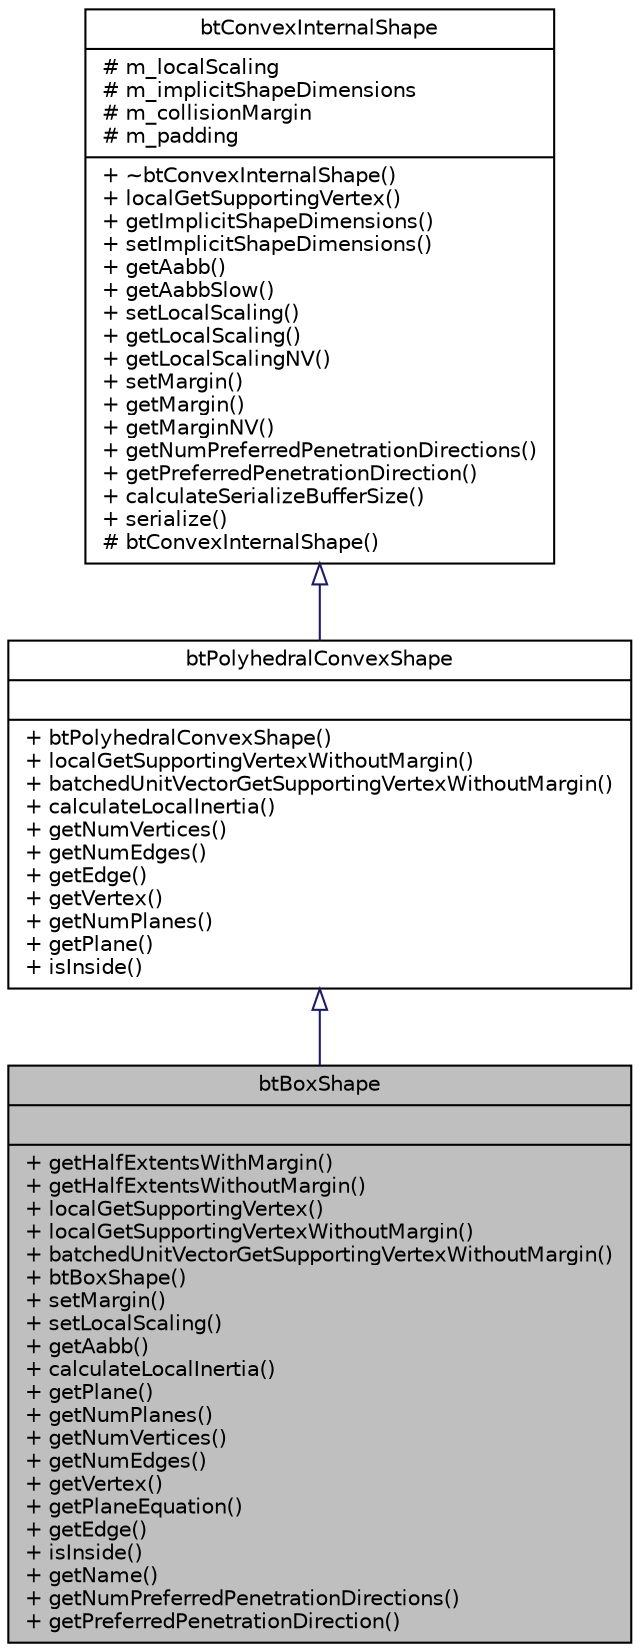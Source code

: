 digraph G
{
  edge [fontname="Helvetica",fontsize="10",labelfontname="Helvetica",labelfontsize="10"];
  node [fontname="Helvetica",fontsize="10",shape=record];
  Node1 [label="{btBoxShape\n||+ getHalfExtentsWithMargin()\l+ getHalfExtentsWithoutMargin()\l+ localGetSupportingVertex()\l+ localGetSupportingVertexWithoutMargin()\l+ batchedUnitVectorGetSupportingVertexWithoutMargin()\l+ btBoxShape()\l+ setMargin()\l+ setLocalScaling()\l+ getAabb()\l+ calculateLocalInertia()\l+ getPlane()\l+ getNumPlanes()\l+ getNumVertices()\l+ getNumEdges()\l+ getVertex()\l+ getPlaneEquation()\l+ getEdge()\l+ isInside()\l+ getName()\l+ getNumPreferredPenetrationDirections()\l+ getPreferredPenetrationDirection()\l}",height=0.2,width=0.4,color="black", fillcolor="grey75", style="filled" fontcolor="black"];
  Node2 -> Node1 [dir=back,color="midnightblue",fontsize="10",style="solid",arrowtail="empty",fontname="Helvetica"];
  Node2 [label="{btPolyhedralConvexShape\n||+ btPolyhedralConvexShape()\l+ localGetSupportingVertexWithoutMargin()\l+ batchedUnitVectorGetSupportingVertexWithoutMargin()\l+ calculateLocalInertia()\l+ getNumVertices()\l+ getNumEdges()\l+ getEdge()\l+ getVertex()\l+ getNumPlanes()\l+ getPlane()\l+ isInside()\l}",height=0.2,width=0.4,color="black", fillcolor="white", style="filled",URL="$d4/d29/classbtPolyhedralConvexShape.html",tooltip="The btPolyhedralConvexShape is an internal interface class for polyhedral convex shapes."];
  Node3 -> Node2 [dir=back,color="midnightblue",fontsize="10",style="solid",arrowtail="empty",fontname="Helvetica"];
  Node3 [label="{btConvexInternalShape\n|# m_localScaling\l# m_implicitShapeDimensions\l# m_collisionMargin\l# m_padding\l|+ ~btConvexInternalShape()\l+ localGetSupportingVertex()\l+ getImplicitShapeDimensions()\l+ setImplicitShapeDimensions()\l+ getAabb()\l+ getAabbSlow()\l+ setLocalScaling()\l+ getLocalScaling()\l+ getLocalScalingNV()\l+ setMargin()\l+ getMargin()\l+ getMarginNV()\l+ getNumPreferredPenetrationDirections()\l+ getPreferredPenetrationDirection()\l+ calculateSerializeBufferSize()\l+ serialize()\l# btConvexInternalShape()\l}",height=0.2,width=0.4,color="black", fillcolor="white", style="filled",URL="$de/d1a/classbtConvexInternalShape.html",tooltip="The btConvexInternalShape is an internal base class, shared by most convex shape implementations."];
}
